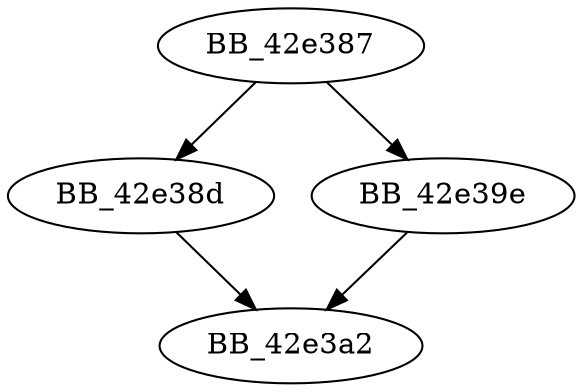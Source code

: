 DiGraph __trandisp2{
BB_42e387->BB_42e38d
BB_42e387->BB_42e39e
BB_42e38d->BB_42e3a2
BB_42e39e->BB_42e3a2
}
